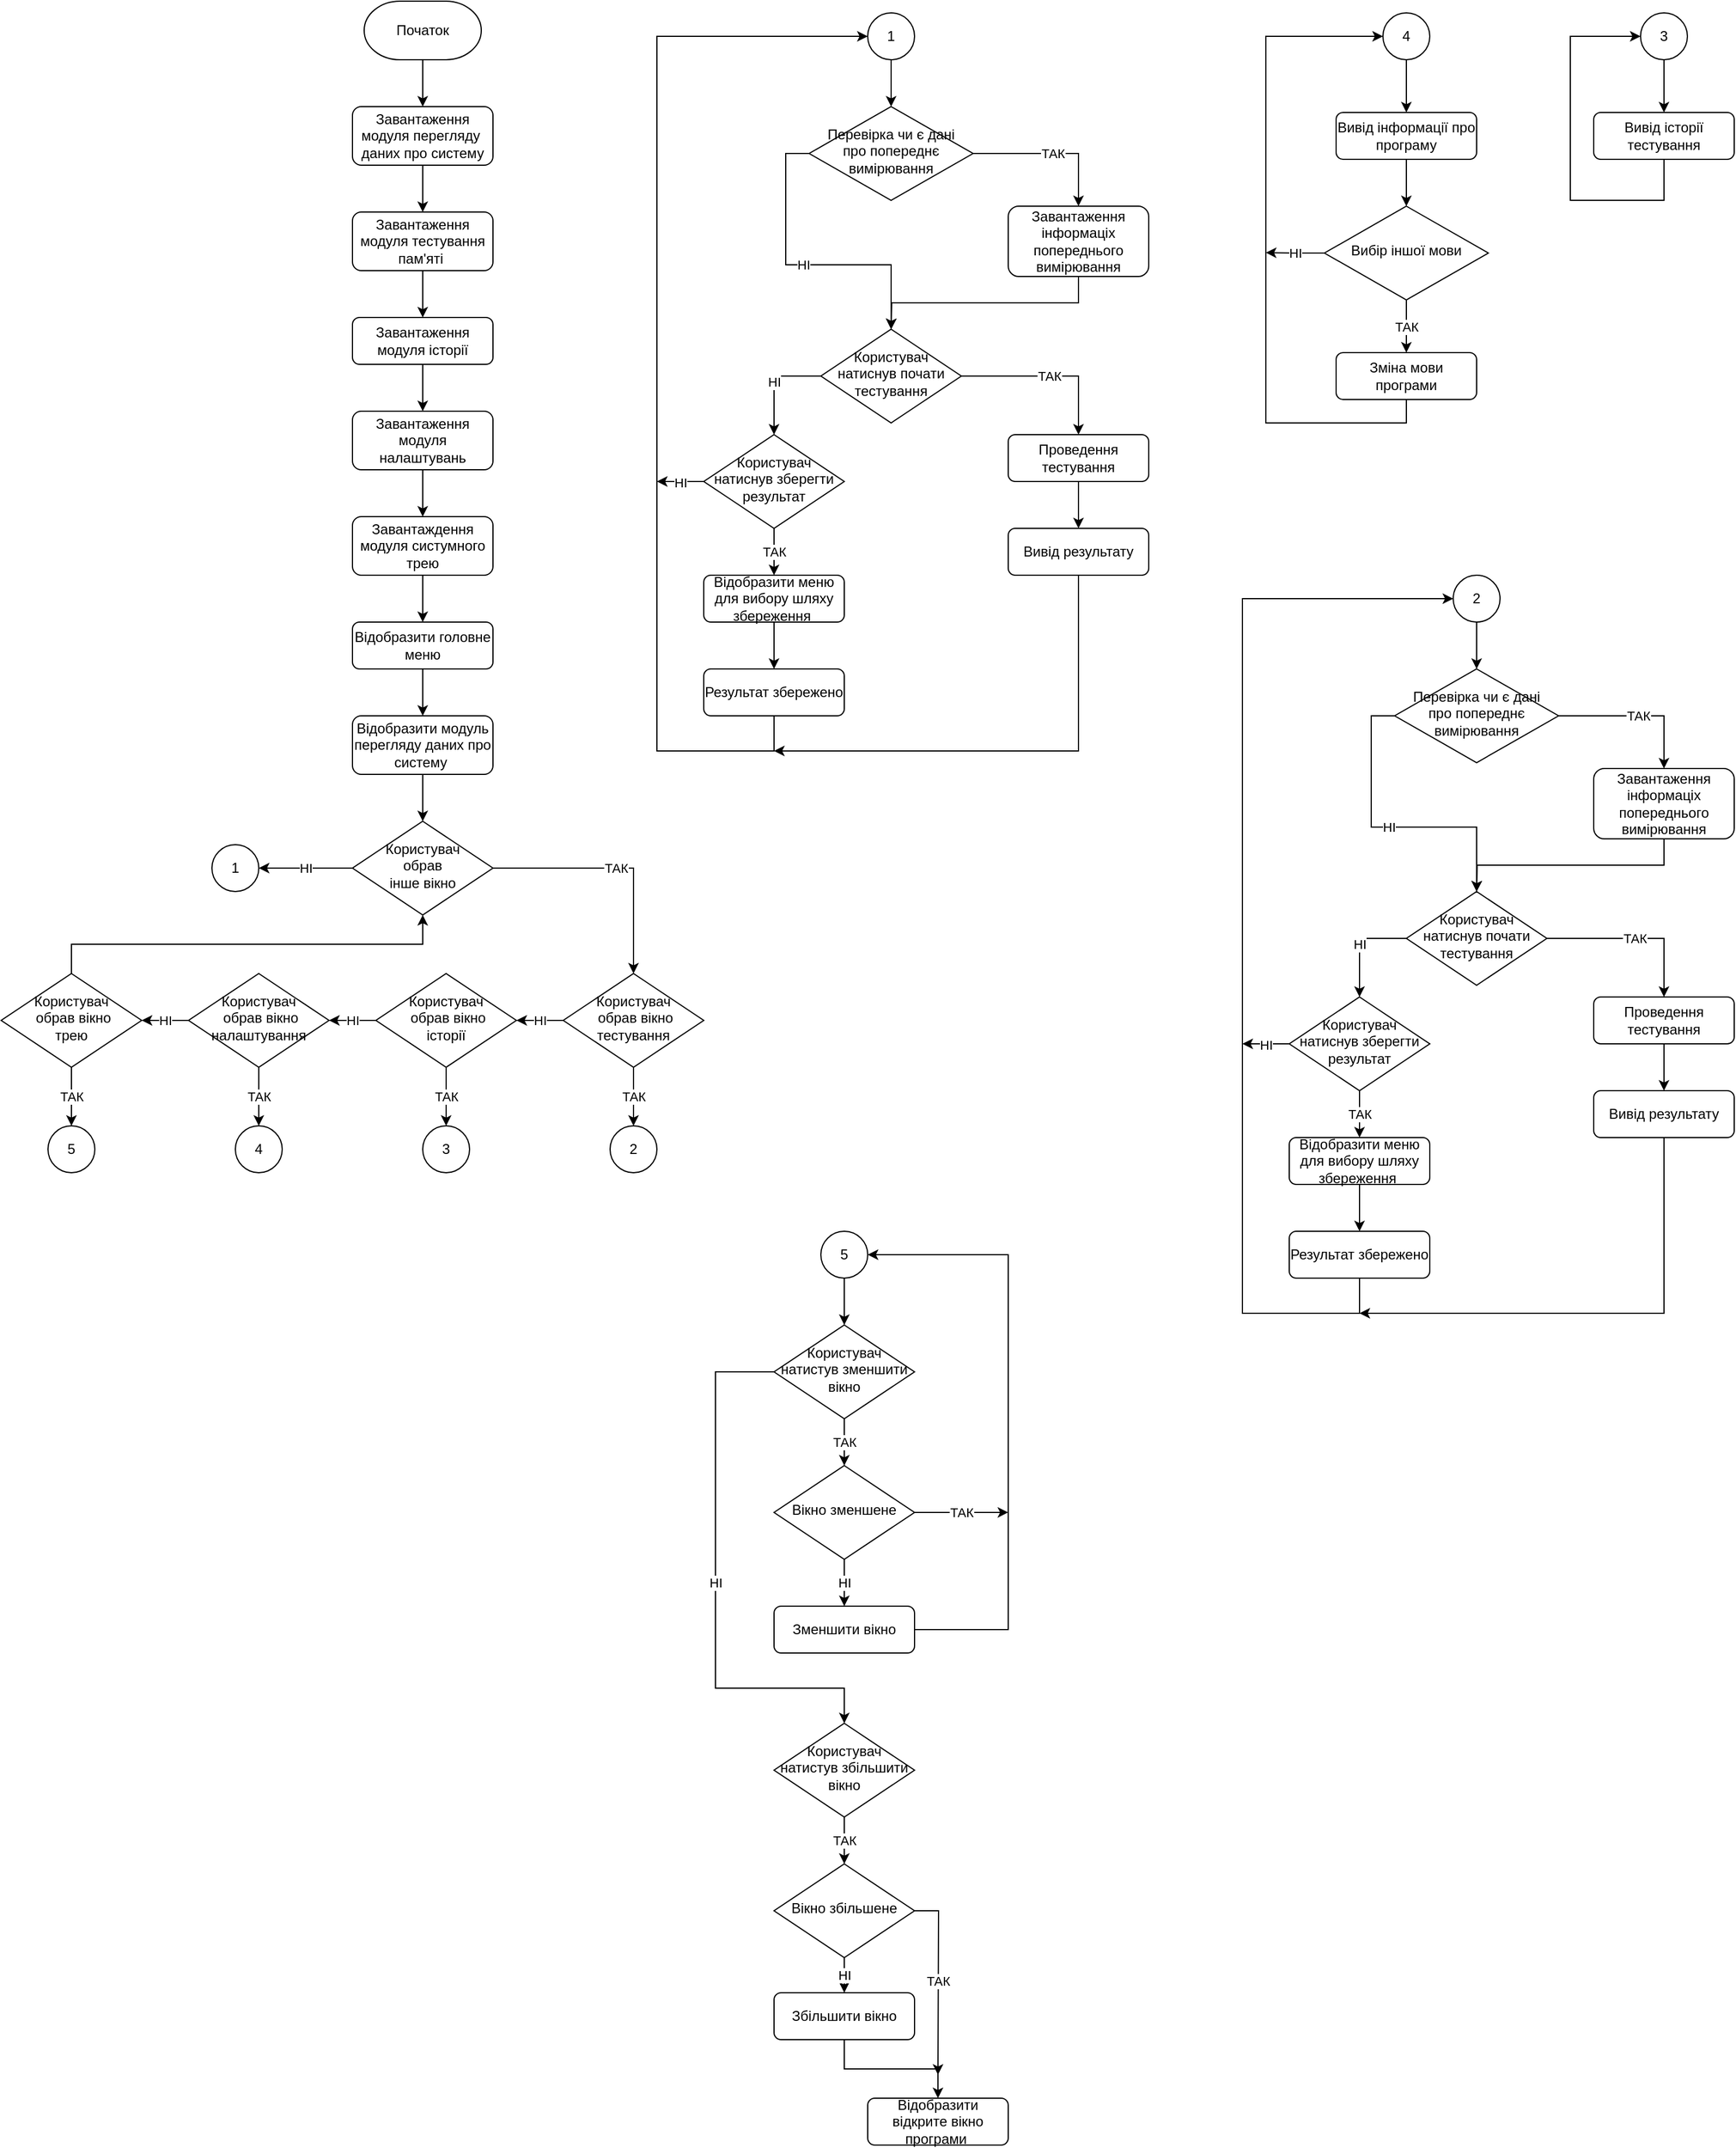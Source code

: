 <mxfile version="17.2.4" type="device"><diagram id="C5RBs43oDa-KdzZeNtuy" name="Page-1"><mxGraphModel dx="1391" dy="973" grid="1" gridSize="10" guides="1" tooltips="1" connect="1" arrows="1" fold="1" page="1" pageScale="1" pageWidth="827" pageHeight="1169" math="0" shadow="0"><root><mxCell id="WIyWlLk6GJQsqaUBKTNV-0"/><mxCell id="WIyWlLk6GJQsqaUBKTNV-1" parent="WIyWlLk6GJQsqaUBKTNV-0"/><mxCell id="VIdxXRDkLtIG7zZZZEIz-31" style="edgeStyle=orthogonalEdgeStyle;rounded=0;orthogonalLoop=1;jettySize=auto;html=1;exitX=0.5;exitY=1;exitDx=0;exitDy=0;exitPerimeter=0;entryX=0.5;entryY=0;entryDx=0;entryDy=0;" edge="1" parent="WIyWlLk6GJQsqaUBKTNV-1" source="VIdxXRDkLtIG7zZZZEIz-3" target="VIdxXRDkLtIG7zZZZEIz-4"><mxGeometry relative="1" as="geometry"/></mxCell><mxCell id="VIdxXRDkLtIG7zZZZEIz-3" value="Початок" style="strokeWidth=1;html=1;shape=mxgraph.flowchart.terminator;whiteSpace=wrap;" vertex="1" parent="WIyWlLk6GJQsqaUBKTNV-1"><mxGeometry x="330" y="70" width="100" height="50" as="geometry"/></mxCell><mxCell id="VIdxXRDkLtIG7zZZZEIz-32" style="edgeStyle=orthogonalEdgeStyle;rounded=0;orthogonalLoop=1;jettySize=auto;html=1;exitX=0.5;exitY=1;exitDx=0;exitDy=0;entryX=0.5;entryY=0;entryDx=0;entryDy=0;" edge="1" parent="WIyWlLk6GJQsqaUBKTNV-1" source="VIdxXRDkLtIG7zZZZEIz-4" target="VIdxXRDkLtIG7zZZZEIz-6"><mxGeometry relative="1" as="geometry"/></mxCell><mxCell id="VIdxXRDkLtIG7zZZZEIz-4" value="Завантаження модуля перегляду&amp;nbsp; даних про систему" style="rounded=1;whiteSpace=wrap;html=1;fontSize=12;glass=0;strokeWidth=1;shadow=0;" vertex="1" parent="WIyWlLk6GJQsqaUBKTNV-1"><mxGeometry x="320" y="160" width="120" height="50" as="geometry"/></mxCell><mxCell id="VIdxXRDkLtIG7zZZZEIz-33" style="edgeStyle=orthogonalEdgeStyle;rounded=0;orthogonalLoop=1;jettySize=auto;html=1;exitX=0.5;exitY=1;exitDx=0;exitDy=0;entryX=0.5;entryY=0;entryDx=0;entryDy=0;" edge="1" parent="WIyWlLk6GJQsqaUBKTNV-1" source="VIdxXRDkLtIG7zZZZEIz-6" target="VIdxXRDkLtIG7zZZZEIz-7"><mxGeometry relative="1" as="geometry"/></mxCell><mxCell id="VIdxXRDkLtIG7zZZZEIz-6" value="Завантаження модуля тестування пам'яті&amp;nbsp;" style="rounded=1;whiteSpace=wrap;html=1;fontSize=12;glass=0;strokeWidth=1;shadow=0;" vertex="1" parent="WIyWlLk6GJQsqaUBKTNV-1"><mxGeometry x="320" y="250" width="120" height="50" as="geometry"/></mxCell><mxCell id="VIdxXRDkLtIG7zZZZEIz-34" style="edgeStyle=orthogonalEdgeStyle;rounded=0;orthogonalLoop=1;jettySize=auto;html=1;exitX=0.5;exitY=1;exitDx=0;exitDy=0;entryX=0.5;entryY=0;entryDx=0;entryDy=0;" edge="1" parent="WIyWlLk6GJQsqaUBKTNV-1" source="VIdxXRDkLtIG7zZZZEIz-7" target="VIdxXRDkLtIG7zZZZEIz-8"><mxGeometry relative="1" as="geometry"/></mxCell><mxCell id="VIdxXRDkLtIG7zZZZEIz-7" value="Завантаження модуля історії" style="rounded=1;whiteSpace=wrap;html=1;fontSize=12;glass=0;strokeWidth=1;shadow=0;" vertex="1" parent="WIyWlLk6GJQsqaUBKTNV-1"><mxGeometry x="320" y="340" width="120" height="40" as="geometry"/></mxCell><mxCell id="VIdxXRDkLtIG7zZZZEIz-35" style="edgeStyle=orthogonalEdgeStyle;rounded=0;orthogonalLoop=1;jettySize=auto;html=1;exitX=0.5;exitY=1;exitDx=0;exitDy=0;entryX=0.5;entryY=0;entryDx=0;entryDy=0;" edge="1" parent="WIyWlLk6GJQsqaUBKTNV-1" source="VIdxXRDkLtIG7zZZZEIz-8" target="VIdxXRDkLtIG7zZZZEIz-9"><mxGeometry relative="1" as="geometry"/></mxCell><mxCell id="VIdxXRDkLtIG7zZZZEIz-8" value="Завантаження модуля налаштувань" style="rounded=1;whiteSpace=wrap;html=1;fontSize=12;glass=0;strokeWidth=1;shadow=0;" vertex="1" parent="WIyWlLk6GJQsqaUBKTNV-1"><mxGeometry x="320" y="420" width="120" height="50" as="geometry"/></mxCell><mxCell id="VIdxXRDkLtIG7zZZZEIz-36" style="edgeStyle=orthogonalEdgeStyle;rounded=0;orthogonalLoop=1;jettySize=auto;html=1;exitX=0.5;exitY=1;exitDx=0;exitDy=0;entryX=0.5;entryY=0;entryDx=0;entryDy=0;" edge="1" parent="WIyWlLk6GJQsqaUBKTNV-1" source="VIdxXRDkLtIG7zZZZEIz-9" target="VIdxXRDkLtIG7zZZZEIz-11"><mxGeometry relative="1" as="geometry"/></mxCell><mxCell id="VIdxXRDkLtIG7zZZZEIz-9" value="Завантаждення модуля систумного трею" style="rounded=1;whiteSpace=wrap;html=1;fontSize=12;glass=0;strokeWidth=1;shadow=0;" vertex="1" parent="WIyWlLk6GJQsqaUBKTNV-1"><mxGeometry x="320" y="510" width="120" height="50" as="geometry"/></mxCell><mxCell id="VIdxXRDkLtIG7zZZZEIz-38" style="edgeStyle=orthogonalEdgeStyle;rounded=0;orthogonalLoop=1;jettySize=auto;html=1;exitX=0.5;exitY=1;exitDx=0;exitDy=0;entryX=0.5;entryY=0;entryDx=0;entryDy=0;" edge="1" parent="WIyWlLk6GJQsqaUBKTNV-1" source="VIdxXRDkLtIG7zZZZEIz-10" target="VIdxXRDkLtIG7zZZZEIz-12"><mxGeometry relative="1" as="geometry"/></mxCell><mxCell id="VIdxXRDkLtIG7zZZZEIz-10" value="Відобразити модуль перегляду даних про систему&amp;nbsp;" style="rounded=1;whiteSpace=wrap;html=1;fontSize=12;glass=0;strokeWidth=1;shadow=0;" vertex="1" parent="WIyWlLk6GJQsqaUBKTNV-1"><mxGeometry x="320" y="680" width="120" height="50" as="geometry"/></mxCell><mxCell id="VIdxXRDkLtIG7zZZZEIz-37" style="edgeStyle=orthogonalEdgeStyle;rounded=0;orthogonalLoop=1;jettySize=auto;html=1;exitX=0.5;exitY=1;exitDx=0;exitDy=0;entryX=0.5;entryY=0;entryDx=0;entryDy=0;" edge="1" parent="WIyWlLk6GJQsqaUBKTNV-1" source="VIdxXRDkLtIG7zZZZEIz-11" target="VIdxXRDkLtIG7zZZZEIz-10"><mxGeometry relative="1" as="geometry"/></mxCell><mxCell id="VIdxXRDkLtIG7zZZZEIz-11" value="Відобразити головне меню" style="rounded=1;whiteSpace=wrap;html=1;fontSize=12;glass=0;strokeWidth=1;shadow=0;" vertex="1" parent="WIyWlLk6GJQsqaUBKTNV-1"><mxGeometry x="320" y="600" width="120" height="40" as="geometry"/></mxCell><mxCell id="VIdxXRDkLtIG7zZZZEIz-15" value="НІ" style="edgeStyle=orthogonalEdgeStyle;rounded=0;orthogonalLoop=1;jettySize=auto;html=1;exitX=0;exitY=0.5;exitDx=0;exitDy=0;entryX=1;entryY=0.5;entryDx=0;entryDy=0;" edge="1" parent="WIyWlLk6GJQsqaUBKTNV-1" source="VIdxXRDkLtIG7zZZZEIz-12" target="VIdxXRDkLtIG7zZZZEIz-14"><mxGeometry relative="1" as="geometry"/></mxCell><mxCell id="VIdxXRDkLtIG7zZZZEIz-16" value="ТАК" style="edgeStyle=orthogonalEdgeStyle;rounded=0;orthogonalLoop=1;jettySize=auto;html=1;exitX=1;exitY=0.5;exitDx=0;exitDy=0;entryX=0.5;entryY=0;entryDx=0;entryDy=0;" edge="1" parent="WIyWlLk6GJQsqaUBKTNV-1" source="VIdxXRDkLtIG7zZZZEIz-12" target="VIdxXRDkLtIG7zZZZEIz-13"><mxGeometry relative="1" as="geometry"/></mxCell><mxCell id="VIdxXRDkLtIG7zZZZEIz-12" value="Користувач &lt;br&gt;обрав &lt;br&gt;інше вікно" style="rhombus;whiteSpace=wrap;html=1;shadow=0;fontFamily=Helvetica;fontSize=12;align=center;strokeWidth=1;spacing=6;spacingTop=-4;" vertex="1" parent="WIyWlLk6GJQsqaUBKTNV-1"><mxGeometry x="320" y="770" width="120" height="80" as="geometry"/></mxCell><mxCell id="VIdxXRDkLtIG7zZZZEIz-24" value="ТАК" style="edgeStyle=orthogonalEdgeStyle;rounded=0;orthogonalLoop=1;jettySize=auto;html=1;exitX=0.5;exitY=1;exitDx=0;exitDy=0;entryX=0.5;entryY=0;entryDx=0;entryDy=0;" edge="1" parent="WIyWlLk6GJQsqaUBKTNV-1" source="VIdxXRDkLtIG7zZZZEIz-13" target="VIdxXRDkLtIG7zZZZEIz-20"><mxGeometry relative="1" as="geometry"/></mxCell><mxCell id="VIdxXRDkLtIG7zZZZEIz-30" value="НІ" style="edgeStyle=orthogonalEdgeStyle;rounded=0;orthogonalLoop=1;jettySize=auto;html=1;exitX=0;exitY=0.5;exitDx=0;exitDy=0;entryX=1;entryY=0.5;entryDx=0;entryDy=0;" edge="1" parent="WIyWlLk6GJQsqaUBKTNV-1" source="VIdxXRDkLtIG7zZZZEIz-13" target="VIdxXRDkLtIG7zZZZEIz-17"><mxGeometry relative="1" as="geometry"/></mxCell><mxCell id="VIdxXRDkLtIG7zZZZEIz-13" value="Користувач&lt;br&gt;&amp;nbsp;обрав вікно&lt;br&gt;тестування" style="rhombus;whiteSpace=wrap;html=1;shadow=0;fontFamily=Helvetica;fontSize=12;align=center;strokeWidth=1;spacing=6;spacingTop=-4;" vertex="1" parent="WIyWlLk6GJQsqaUBKTNV-1"><mxGeometry x="500" y="900" width="120" height="80" as="geometry"/></mxCell><mxCell id="VIdxXRDkLtIG7zZZZEIz-14" value="1" style="ellipse;whiteSpace=wrap;html=1;aspect=fixed;strokeWidth=1;" vertex="1" parent="WIyWlLk6GJQsqaUBKTNV-1"><mxGeometry x="200" y="790" width="40" height="40" as="geometry"/></mxCell><mxCell id="VIdxXRDkLtIG7zZZZEIz-25" value="ТАК" style="edgeStyle=orthogonalEdgeStyle;rounded=0;orthogonalLoop=1;jettySize=auto;html=1;exitX=0.5;exitY=1;exitDx=0;exitDy=0;" edge="1" parent="WIyWlLk6GJQsqaUBKTNV-1" source="VIdxXRDkLtIG7zZZZEIz-17" target="VIdxXRDkLtIG7zZZZEIz-21"><mxGeometry relative="1" as="geometry"/></mxCell><mxCell id="VIdxXRDkLtIG7zZZZEIz-29" value="НІ" style="edgeStyle=orthogonalEdgeStyle;rounded=0;orthogonalLoop=1;jettySize=auto;html=1;exitX=0;exitY=0.5;exitDx=0;exitDy=0;entryX=1;entryY=0.5;entryDx=0;entryDy=0;" edge="1" parent="WIyWlLk6GJQsqaUBKTNV-1" source="VIdxXRDkLtIG7zZZZEIz-17" target="VIdxXRDkLtIG7zZZZEIz-19"><mxGeometry relative="1" as="geometry"/></mxCell><mxCell id="VIdxXRDkLtIG7zZZZEIz-17" value="Користувач&lt;br&gt;&amp;nbsp;обрав вікно&lt;br&gt;історії" style="rhombus;whiteSpace=wrap;html=1;shadow=0;fontFamily=Helvetica;fontSize=12;align=center;strokeWidth=1;spacing=6;spacingTop=-4;" vertex="1" parent="WIyWlLk6GJQsqaUBKTNV-1"><mxGeometry x="340" y="900" width="120" height="80" as="geometry"/></mxCell><mxCell id="VIdxXRDkLtIG7zZZZEIz-27" value="ТАК" style="edgeStyle=orthogonalEdgeStyle;rounded=0;orthogonalLoop=1;jettySize=auto;html=1;exitX=0.5;exitY=1;exitDx=0;exitDy=0;entryX=0.5;entryY=0;entryDx=0;entryDy=0;" edge="1" parent="WIyWlLk6GJQsqaUBKTNV-1" source="VIdxXRDkLtIG7zZZZEIz-18" target="VIdxXRDkLtIG7zZZZEIz-23"><mxGeometry relative="1" as="geometry"/></mxCell><mxCell id="VIdxXRDkLtIG7zZZZEIz-39" style="edgeStyle=orthogonalEdgeStyle;rounded=0;orthogonalLoop=1;jettySize=auto;html=1;exitX=0.5;exitY=0;exitDx=0;exitDy=0;entryX=0.5;entryY=1;entryDx=0;entryDy=0;" edge="1" parent="WIyWlLk6GJQsqaUBKTNV-1" source="VIdxXRDkLtIG7zZZZEIz-18" target="VIdxXRDkLtIG7zZZZEIz-12"><mxGeometry relative="1" as="geometry"/></mxCell><mxCell id="VIdxXRDkLtIG7zZZZEIz-18" value="Користувач&lt;br&gt;&amp;nbsp;обрав вікно&lt;br&gt;трею" style="rhombus;whiteSpace=wrap;html=1;shadow=0;fontFamily=Helvetica;fontSize=12;align=center;strokeWidth=1;spacing=6;spacingTop=-4;" vertex="1" parent="WIyWlLk6GJQsqaUBKTNV-1"><mxGeometry x="20" y="900" width="120" height="80" as="geometry"/></mxCell><mxCell id="VIdxXRDkLtIG7zZZZEIz-26" value="ТАК" style="edgeStyle=orthogonalEdgeStyle;rounded=0;orthogonalLoop=1;jettySize=auto;html=1;exitX=0.5;exitY=1;exitDx=0;exitDy=0;entryX=0.5;entryY=0;entryDx=0;entryDy=0;" edge="1" parent="WIyWlLk6GJQsqaUBKTNV-1" source="VIdxXRDkLtIG7zZZZEIz-19" target="VIdxXRDkLtIG7zZZZEIz-22"><mxGeometry relative="1" as="geometry"/></mxCell><mxCell id="VIdxXRDkLtIG7zZZZEIz-28" value="НІ" style="edgeStyle=orthogonalEdgeStyle;rounded=0;orthogonalLoop=1;jettySize=auto;html=1;exitX=0;exitY=0.5;exitDx=0;exitDy=0;entryX=1;entryY=0.5;entryDx=0;entryDy=0;" edge="1" parent="WIyWlLk6GJQsqaUBKTNV-1" source="VIdxXRDkLtIG7zZZZEIz-19" target="VIdxXRDkLtIG7zZZZEIz-18"><mxGeometry relative="1" as="geometry"/></mxCell><mxCell id="VIdxXRDkLtIG7zZZZEIz-19" value="Користувач&lt;br&gt;&amp;nbsp;обрав вікно&lt;br&gt;налаштування" style="rhombus;whiteSpace=wrap;html=1;shadow=0;fontFamily=Helvetica;fontSize=12;align=center;strokeWidth=1;spacing=6;spacingTop=-4;" vertex="1" parent="WIyWlLk6GJQsqaUBKTNV-1"><mxGeometry x="180" y="900" width="120" height="80" as="geometry"/></mxCell><mxCell id="VIdxXRDkLtIG7zZZZEIz-20" value="2" style="ellipse;whiteSpace=wrap;html=1;aspect=fixed;strokeWidth=1;" vertex="1" parent="WIyWlLk6GJQsqaUBKTNV-1"><mxGeometry x="540" y="1030" width="40" height="40" as="geometry"/></mxCell><mxCell id="VIdxXRDkLtIG7zZZZEIz-21" value="3" style="ellipse;whiteSpace=wrap;html=1;aspect=fixed;strokeWidth=1;" vertex="1" parent="WIyWlLk6GJQsqaUBKTNV-1"><mxGeometry x="380" y="1030" width="40" height="40" as="geometry"/></mxCell><mxCell id="VIdxXRDkLtIG7zZZZEIz-22" value="4" style="ellipse;whiteSpace=wrap;html=1;aspect=fixed;strokeWidth=1;" vertex="1" parent="WIyWlLk6GJQsqaUBKTNV-1"><mxGeometry x="220" y="1030" width="40" height="40" as="geometry"/></mxCell><mxCell id="VIdxXRDkLtIG7zZZZEIz-23" value="5" style="ellipse;whiteSpace=wrap;html=1;aspect=fixed;strokeWidth=1;" vertex="1" parent="WIyWlLk6GJQsqaUBKTNV-1"><mxGeometry x="60" y="1030" width="40" height="40" as="geometry"/></mxCell><mxCell id="VIdxXRDkLtIG7zZZZEIz-55" style="edgeStyle=orthogonalEdgeStyle;rounded=0;orthogonalLoop=1;jettySize=auto;html=1;exitX=0.5;exitY=1;exitDx=0;exitDy=0;entryX=0.5;entryY=0;entryDx=0;entryDy=0;" edge="1" parent="WIyWlLk6GJQsqaUBKTNV-1" source="VIdxXRDkLtIG7zZZZEIz-40" target="VIdxXRDkLtIG7zZZZEIz-41"><mxGeometry relative="1" as="geometry"/></mxCell><mxCell id="VIdxXRDkLtIG7zZZZEIz-40" value="1" style="ellipse;whiteSpace=wrap;html=1;aspect=fixed;strokeWidth=1;" vertex="1" parent="WIyWlLk6GJQsqaUBKTNV-1"><mxGeometry x="760" y="80" width="40" height="40" as="geometry"/></mxCell><mxCell id="VIdxXRDkLtIG7zZZZEIz-43" value="ТАК" style="edgeStyle=orthogonalEdgeStyle;rounded=0;orthogonalLoop=1;jettySize=auto;html=1;exitX=1;exitY=0.5;exitDx=0;exitDy=0;entryX=0.5;entryY=0;entryDx=0;entryDy=0;" edge="1" parent="WIyWlLk6GJQsqaUBKTNV-1" source="VIdxXRDkLtIG7zZZZEIz-41" target="VIdxXRDkLtIG7zZZZEIz-42"><mxGeometry relative="1" as="geometry"/></mxCell><mxCell id="VIdxXRDkLtIG7zZZZEIz-45" value="НІ" style="edgeStyle=orthogonalEdgeStyle;rounded=0;orthogonalLoop=1;jettySize=auto;html=1;exitX=0;exitY=0.5;exitDx=0;exitDy=0;entryX=0.5;entryY=0;entryDx=0;entryDy=0;" edge="1" parent="WIyWlLk6GJQsqaUBKTNV-1" source="VIdxXRDkLtIG7zZZZEIz-41" target="VIdxXRDkLtIG7zZZZEIz-44"><mxGeometry relative="1" as="geometry"/></mxCell><mxCell id="VIdxXRDkLtIG7zZZZEIz-41" value="Перевірка чи є дані про попереднє вимірювання" style="rhombus;whiteSpace=wrap;html=1;shadow=0;fontFamily=Helvetica;fontSize=12;align=center;strokeWidth=1;spacing=6;spacingTop=-4;" vertex="1" parent="WIyWlLk6GJQsqaUBKTNV-1"><mxGeometry x="710" y="160" width="140" height="80" as="geometry"/></mxCell><mxCell id="VIdxXRDkLtIG7zZZZEIz-47" style="edgeStyle=orthogonalEdgeStyle;rounded=0;orthogonalLoop=1;jettySize=auto;html=1;exitX=0.5;exitY=1;exitDx=0;exitDy=0;" edge="1" parent="WIyWlLk6GJQsqaUBKTNV-1" source="VIdxXRDkLtIG7zZZZEIz-42"><mxGeometry relative="1" as="geometry"><mxPoint x="780" y="350" as="targetPoint"/></mxGeometry></mxCell><mxCell id="VIdxXRDkLtIG7zZZZEIz-42" value="Завантаження інформаціх попереднього вимірювання" style="rounded=1;whiteSpace=wrap;html=1;fontSize=12;glass=0;strokeWidth=1;shadow=0;" vertex="1" parent="WIyWlLk6GJQsqaUBKTNV-1"><mxGeometry x="880" y="245" width="120" height="60" as="geometry"/></mxCell><mxCell id="VIdxXRDkLtIG7zZZZEIz-50" value="ТАК" style="edgeStyle=orthogonalEdgeStyle;rounded=0;orthogonalLoop=1;jettySize=auto;html=1;exitX=1;exitY=0.5;exitDx=0;exitDy=0;entryX=0.5;entryY=0;entryDx=0;entryDy=0;" edge="1" parent="WIyWlLk6GJQsqaUBKTNV-1" source="VIdxXRDkLtIG7zZZZEIz-44" target="VIdxXRDkLtIG7zZZZEIz-49"><mxGeometry relative="1" as="geometry"/></mxCell><mxCell id="VIdxXRDkLtIG7zZZZEIz-64" value="НІ" style="edgeStyle=orthogonalEdgeStyle;rounded=0;orthogonalLoop=1;jettySize=auto;html=1;exitX=0;exitY=0.5;exitDx=0;exitDy=0;entryX=0.5;entryY=0;entryDx=0;entryDy=0;" edge="1" parent="WIyWlLk6GJQsqaUBKTNV-1" source="VIdxXRDkLtIG7zZZZEIz-44" target="VIdxXRDkLtIG7zZZZEIz-53"><mxGeometry relative="1" as="geometry"/></mxCell><mxCell id="VIdxXRDkLtIG7zZZZEIz-44" value="Користувач натиснув почати тестування" style="rhombus;whiteSpace=wrap;html=1;shadow=0;fontFamily=Helvetica;fontSize=12;align=center;strokeWidth=1;spacing=6;spacingTop=-4;" vertex="1" parent="WIyWlLk6GJQsqaUBKTNV-1"><mxGeometry x="720" y="350" width="120" height="80" as="geometry"/></mxCell><mxCell id="VIdxXRDkLtIG7zZZZEIz-70" style="edgeStyle=orthogonalEdgeStyle;rounded=0;orthogonalLoop=1;jettySize=auto;html=1;exitX=0.5;exitY=1;exitDx=0;exitDy=0;entryX=0.5;entryY=0;entryDx=0;entryDy=0;" edge="1" parent="WIyWlLk6GJQsqaUBKTNV-1" source="VIdxXRDkLtIG7zZZZEIz-49" target="VIdxXRDkLtIG7zZZZEIz-65"><mxGeometry relative="1" as="geometry"/></mxCell><mxCell id="VIdxXRDkLtIG7zZZZEIz-49" value="Проведення тестування" style="rounded=1;whiteSpace=wrap;html=1;fontSize=12;glass=0;strokeWidth=1;shadow=0;" vertex="1" parent="WIyWlLk6GJQsqaUBKTNV-1"><mxGeometry x="880" y="440" width="120" height="40" as="geometry"/></mxCell><mxCell id="VIdxXRDkLtIG7zZZZEIz-57" value="ТАК" style="edgeStyle=orthogonalEdgeStyle;rounded=0;orthogonalLoop=1;jettySize=auto;html=1;exitX=0.5;exitY=1;exitDx=0;exitDy=0;entryX=0.5;entryY=0;entryDx=0;entryDy=0;" edge="1" parent="WIyWlLk6GJQsqaUBKTNV-1" source="VIdxXRDkLtIG7zZZZEIz-53" target="VIdxXRDkLtIG7zZZZEIz-56"><mxGeometry relative="1" as="geometry"/></mxCell><mxCell id="VIdxXRDkLtIG7zZZZEIz-63" value="НІ" style="edgeStyle=orthogonalEdgeStyle;rounded=0;orthogonalLoop=1;jettySize=auto;html=1;exitX=0;exitY=0.5;exitDx=0;exitDy=0;" edge="1" parent="WIyWlLk6GJQsqaUBKTNV-1" source="VIdxXRDkLtIG7zZZZEIz-53"><mxGeometry relative="1" as="geometry"><mxPoint x="580" y="480" as="targetPoint"/></mxGeometry></mxCell><mxCell id="VIdxXRDkLtIG7zZZZEIz-53" value="Користувач натиснув зберегти&lt;br&gt;результат" style="rhombus;whiteSpace=wrap;html=1;shadow=0;fontFamily=Helvetica;fontSize=12;align=center;strokeWidth=1;spacing=6;spacingTop=-4;" vertex="1" parent="WIyWlLk6GJQsqaUBKTNV-1"><mxGeometry x="620" y="440" width="120" height="80" as="geometry"/></mxCell><mxCell id="VIdxXRDkLtIG7zZZZEIz-60" style="edgeStyle=orthogonalEdgeStyle;rounded=0;orthogonalLoop=1;jettySize=auto;html=1;exitX=0.5;exitY=1;exitDx=0;exitDy=0;entryX=0.5;entryY=0;entryDx=0;entryDy=0;" edge="1" parent="WIyWlLk6GJQsqaUBKTNV-1" source="VIdxXRDkLtIG7zZZZEIz-56" target="VIdxXRDkLtIG7zZZZEIz-58"><mxGeometry relative="1" as="geometry"/></mxCell><mxCell id="VIdxXRDkLtIG7zZZZEIz-56" value="Відобразити меню для вибору шляху збереження&amp;nbsp;" style="rounded=1;whiteSpace=wrap;html=1;fontSize=12;glass=0;strokeWidth=1;shadow=0;" vertex="1" parent="WIyWlLk6GJQsqaUBKTNV-1"><mxGeometry x="620" y="560" width="120" height="40" as="geometry"/></mxCell><mxCell id="VIdxXRDkLtIG7zZZZEIz-61" style="edgeStyle=orthogonalEdgeStyle;rounded=0;orthogonalLoop=1;jettySize=auto;html=1;exitX=0.5;exitY=1;exitDx=0;exitDy=0;entryX=0;entryY=0.5;entryDx=0;entryDy=0;" edge="1" parent="WIyWlLk6GJQsqaUBKTNV-1" source="VIdxXRDkLtIG7zZZZEIz-58" target="VIdxXRDkLtIG7zZZZEIz-40"><mxGeometry relative="1" as="geometry"><Array as="points"><mxPoint x="680" y="710"/><mxPoint x="580" y="710"/><mxPoint x="580" y="100"/></Array></mxGeometry></mxCell><mxCell id="VIdxXRDkLtIG7zZZZEIz-58" value="Результат збережено" style="rounded=1;whiteSpace=wrap;html=1;fontSize=12;glass=0;strokeWidth=1;shadow=0;" vertex="1" parent="WIyWlLk6GJQsqaUBKTNV-1"><mxGeometry x="620" y="640" width="120" height="40" as="geometry"/></mxCell><mxCell id="VIdxXRDkLtIG7zZZZEIz-66" style="edgeStyle=orthogonalEdgeStyle;rounded=0;orthogonalLoop=1;jettySize=auto;html=1;exitX=0.5;exitY=1;exitDx=0;exitDy=0;" edge="1" parent="WIyWlLk6GJQsqaUBKTNV-1" source="VIdxXRDkLtIG7zZZZEIz-65"><mxGeometry relative="1" as="geometry"><mxPoint x="680" y="710" as="targetPoint"/><Array as="points"><mxPoint x="940" y="710"/><mxPoint x="680" y="710"/></Array></mxGeometry></mxCell><mxCell id="VIdxXRDkLtIG7zZZZEIz-65" value="Вивід результату" style="rounded=1;whiteSpace=wrap;html=1;fontSize=12;glass=0;strokeWidth=1;shadow=0;" vertex="1" parent="WIyWlLk6GJQsqaUBKTNV-1"><mxGeometry x="880" y="520" width="120" height="40" as="geometry"/></mxCell><mxCell id="VIdxXRDkLtIG7zZZZEIz-73" style="edgeStyle=orthogonalEdgeStyle;rounded=0;orthogonalLoop=1;jettySize=auto;html=1;exitX=0.5;exitY=1;exitDx=0;exitDy=0;entryX=0.5;entryY=0;entryDx=0;entryDy=0;" edge="1" parent="WIyWlLk6GJQsqaUBKTNV-1" source="VIdxXRDkLtIG7zZZZEIz-67" target="VIdxXRDkLtIG7zZZZEIz-71"><mxGeometry relative="1" as="geometry"><mxPoint x="1220" y="160" as="targetPoint"/></mxGeometry></mxCell><mxCell id="VIdxXRDkLtIG7zZZZEIz-67" value="4" style="ellipse;whiteSpace=wrap;html=1;aspect=fixed;strokeWidth=1;" vertex="1" parent="WIyWlLk6GJQsqaUBKTNV-1"><mxGeometry x="1200" y="80" width="40" height="40" as="geometry"/></mxCell><mxCell id="VIdxXRDkLtIG7zZZZEIz-75" style="edgeStyle=orthogonalEdgeStyle;rounded=0;orthogonalLoop=1;jettySize=auto;html=1;exitX=0.5;exitY=1;exitDx=0;exitDy=0;entryX=0.5;entryY=0;entryDx=0;entryDy=0;" edge="1" parent="WIyWlLk6GJQsqaUBKTNV-1" source="VIdxXRDkLtIG7zZZZEIz-71" target="VIdxXRDkLtIG7zZZZEIz-74"><mxGeometry relative="1" as="geometry"/></mxCell><mxCell id="VIdxXRDkLtIG7zZZZEIz-71" value="Вивід інформації про програму" style="rounded=1;whiteSpace=wrap;html=1;fontSize=12;glass=0;strokeWidth=1;shadow=0;" vertex="1" parent="WIyWlLk6GJQsqaUBKTNV-1"><mxGeometry x="1160" y="165" width="120" height="40" as="geometry"/></mxCell><mxCell id="VIdxXRDkLtIG7zZZZEIz-78" value="ТАК" style="edgeStyle=orthogonalEdgeStyle;rounded=0;orthogonalLoop=1;jettySize=auto;html=1;exitX=0.5;exitY=1;exitDx=0;exitDy=0;entryX=0.5;entryY=0;entryDx=0;entryDy=0;" edge="1" parent="WIyWlLk6GJQsqaUBKTNV-1" source="VIdxXRDkLtIG7zZZZEIz-74" target="VIdxXRDkLtIG7zZZZEIz-77"><mxGeometry relative="1" as="geometry"/></mxCell><mxCell id="VIdxXRDkLtIG7zZZZEIz-80" value="НІ" style="edgeStyle=orthogonalEdgeStyle;rounded=0;orthogonalLoop=1;jettySize=auto;html=1;exitX=0;exitY=0.5;exitDx=0;exitDy=0;" edge="1" parent="WIyWlLk6GJQsqaUBKTNV-1" source="VIdxXRDkLtIG7zZZZEIz-74"><mxGeometry relative="1" as="geometry"><mxPoint x="1100" y="284.647" as="targetPoint"/></mxGeometry></mxCell><mxCell id="VIdxXRDkLtIG7zZZZEIz-74" value="Вибір іншої мови" style="rhombus;whiteSpace=wrap;html=1;shadow=0;fontFamily=Helvetica;fontSize=12;align=center;strokeWidth=1;spacing=6;spacingTop=-4;" vertex="1" parent="WIyWlLk6GJQsqaUBKTNV-1"><mxGeometry x="1150" y="245" width="140" height="80" as="geometry"/></mxCell><mxCell id="VIdxXRDkLtIG7zZZZEIz-79" style="edgeStyle=orthogonalEdgeStyle;rounded=0;orthogonalLoop=1;jettySize=auto;html=1;exitX=0.5;exitY=1;exitDx=0;exitDy=0;entryX=0;entryY=0.5;entryDx=0;entryDy=0;" edge="1" parent="WIyWlLk6GJQsqaUBKTNV-1" source="VIdxXRDkLtIG7zZZZEIz-77" target="VIdxXRDkLtIG7zZZZEIz-67"><mxGeometry relative="1" as="geometry"><Array as="points"><mxPoint x="1220" y="430"/><mxPoint x="1100" y="430"/><mxPoint x="1100" y="100"/></Array></mxGeometry></mxCell><mxCell id="VIdxXRDkLtIG7zZZZEIz-77" value="Зміна мови програми" style="rounded=1;whiteSpace=wrap;html=1;fontSize=12;glass=0;strokeWidth=1;shadow=0;" vertex="1" parent="WIyWlLk6GJQsqaUBKTNV-1"><mxGeometry x="1160" y="370" width="120" height="40" as="geometry"/></mxCell><mxCell id="VIdxXRDkLtIG7zZZZEIz-82" style="edgeStyle=orthogonalEdgeStyle;rounded=0;orthogonalLoop=1;jettySize=auto;html=1;exitX=0.5;exitY=1;exitDx=0;exitDy=0;entryX=0.5;entryY=0;entryDx=0;entryDy=0;" edge="1" parent="WIyWlLk6GJQsqaUBKTNV-1" source="VIdxXRDkLtIG7zZZZEIz-83" target="VIdxXRDkLtIG7zZZZEIz-86"><mxGeometry relative="1" as="geometry"/></mxCell><mxCell id="VIdxXRDkLtIG7zZZZEIz-83" value="2" style="ellipse;whiteSpace=wrap;html=1;aspect=fixed;strokeWidth=1;" vertex="1" parent="WIyWlLk6GJQsqaUBKTNV-1"><mxGeometry x="1260" y="560" width="40" height="40" as="geometry"/></mxCell><mxCell id="VIdxXRDkLtIG7zZZZEIz-84" value="ТАК" style="edgeStyle=orthogonalEdgeStyle;rounded=0;orthogonalLoop=1;jettySize=auto;html=1;exitX=1;exitY=0.5;exitDx=0;exitDy=0;entryX=0.5;entryY=0;entryDx=0;entryDy=0;" edge="1" parent="WIyWlLk6GJQsqaUBKTNV-1" source="VIdxXRDkLtIG7zZZZEIz-86" target="VIdxXRDkLtIG7zZZZEIz-88"><mxGeometry relative="1" as="geometry"/></mxCell><mxCell id="VIdxXRDkLtIG7zZZZEIz-85" value="НІ" style="edgeStyle=orthogonalEdgeStyle;rounded=0;orthogonalLoop=1;jettySize=auto;html=1;exitX=0;exitY=0.5;exitDx=0;exitDy=0;entryX=0.5;entryY=0;entryDx=0;entryDy=0;" edge="1" parent="WIyWlLk6GJQsqaUBKTNV-1" source="VIdxXRDkLtIG7zZZZEIz-86" target="VIdxXRDkLtIG7zZZZEIz-91"><mxGeometry relative="1" as="geometry"/></mxCell><mxCell id="VIdxXRDkLtIG7zZZZEIz-86" value="Перевірка чи є дані про попереднє вимірювання" style="rhombus;whiteSpace=wrap;html=1;shadow=0;fontFamily=Helvetica;fontSize=12;align=center;strokeWidth=1;spacing=6;spacingTop=-4;" vertex="1" parent="WIyWlLk6GJQsqaUBKTNV-1"><mxGeometry x="1210" y="640" width="140" height="80" as="geometry"/></mxCell><mxCell id="VIdxXRDkLtIG7zZZZEIz-87" style="edgeStyle=orthogonalEdgeStyle;rounded=0;orthogonalLoop=1;jettySize=auto;html=1;exitX=0.5;exitY=1;exitDx=0;exitDy=0;" edge="1" parent="WIyWlLk6GJQsqaUBKTNV-1" source="VIdxXRDkLtIG7zZZZEIz-88"><mxGeometry relative="1" as="geometry"><mxPoint x="1280" y="830" as="targetPoint"/></mxGeometry></mxCell><mxCell id="VIdxXRDkLtIG7zZZZEIz-88" value="Завантаження інформаціх попереднього вимірювання" style="rounded=1;whiteSpace=wrap;html=1;fontSize=12;glass=0;strokeWidth=1;shadow=0;" vertex="1" parent="WIyWlLk6GJQsqaUBKTNV-1"><mxGeometry x="1380" y="725" width="120" height="60" as="geometry"/></mxCell><mxCell id="VIdxXRDkLtIG7zZZZEIz-89" value="ТАК" style="edgeStyle=orthogonalEdgeStyle;rounded=0;orthogonalLoop=1;jettySize=auto;html=1;exitX=1;exitY=0.5;exitDx=0;exitDy=0;entryX=0.5;entryY=0;entryDx=0;entryDy=0;" edge="1" parent="WIyWlLk6GJQsqaUBKTNV-1" source="VIdxXRDkLtIG7zZZZEIz-91" target="VIdxXRDkLtIG7zZZZEIz-93"><mxGeometry relative="1" as="geometry"/></mxCell><mxCell id="VIdxXRDkLtIG7zZZZEIz-90" value="НІ" style="edgeStyle=orthogonalEdgeStyle;rounded=0;orthogonalLoop=1;jettySize=auto;html=1;exitX=0;exitY=0.5;exitDx=0;exitDy=0;entryX=0.5;entryY=0;entryDx=0;entryDy=0;" edge="1" parent="WIyWlLk6GJQsqaUBKTNV-1" source="VIdxXRDkLtIG7zZZZEIz-91" target="VIdxXRDkLtIG7zZZZEIz-96"><mxGeometry relative="1" as="geometry"/></mxCell><mxCell id="VIdxXRDkLtIG7zZZZEIz-91" value="Користувач натиснув почати тестування" style="rhombus;whiteSpace=wrap;html=1;shadow=0;fontFamily=Helvetica;fontSize=12;align=center;strokeWidth=1;spacing=6;spacingTop=-4;" vertex="1" parent="WIyWlLk6GJQsqaUBKTNV-1"><mxGeometry x="1220" y="830" width="120" height="80" as="geometry"/></mxCell><mxCell id="VIdxXRDkLtIG7zZZZEIz-92" style="edgeStyle=orthogonalEdgeStyle;rounded=0;orthogonalLoop=1;jettySize=auto;html=1;exitX=0.5;exitY=1;exitDx=0;exitDy=0;entryX=0.5;entryY=0;entryDx=0;entryDy=0;" edge="1" parent="WIyWlLk6GJQsqaUBKTNV-1" source="VIdxXRDkLtIG7zZZZEIz-93" target="VIdxXRDkLtIG7zZZZEIz-102"><mxGeometry relative="1" as="geometry"/></mxCell><mxCell id="VIdxXRDkLtIG7zZZZEIz-93" value="Проведення тестування" style="rounded=1;whiteSpace=wrap;html=1;fontSize=12;glass=0;strokeWidth=1;shadow=0;" vertex="1" parent="WIyWlLk6GJQsqaUBKTNV-1"><mxGeometry x="1380" y="920" width="120" height="40" as="geometry"/></mxCell><mxCell id="VIdxXRDkLtIG7zZZZEIz-94" value="ТАК" style="edgeStyle=orthogonalEdgeStyle;rounded=0;orthogonalLoop=1;jettySize=auto;html=1;exitX=0.5;exitY=1;exitDx=0;exitDy=0;entryX=0.5;entryY=0;entryDx=0;entryDy=0;" edge="1" parent="WIyWlLk6GJQsqaUBKTNV-1" source="VIdxXRDkLtIG7zZZZEIz-96" target="VIdxXRDkLtIG7zZZZEIz-98"><mxGeometry relative="1" as="geometry"/></mxCell><mxCell id="VIdxXRDkLtIG7zZZZEIz-95" value="НІ" style="edgeStyle=orthogonalEdgeStyle;rounded=0;orthogonalLoop=1;jettySize=auto;html=1;exitX=0;exitY=0.5;exitDx=0;exitDy=0;" edge="1" parent="WIyWlLk6GJQsqaUBKTNV-1" source="VIdxXRDkLtIG7zZZZEIz-96"><mxGeometry relative="1" as="geometry"><mxPoint x="1080" y="960" as="targetPoint"/></mxGeometry></mxCell><mxCell id="VIdxXRDkLtIG7zZZZEIz-96" value="Користувач натиснув зберегти&lt;br&gt;результат" style="rhombus;whiteSpace=wrap;html=1;shadow=0;fontFamily=Helvetica;fontSize=12;align=center;strokeWidth=1;spacing=6;spacingTop=-4;" vertex="1" parent="WIyWlLk6GJQsqaUBKTNV-1"><mxGeometry x="1120" y="920" width="120" height="80" as="geometry"/></mxCell><mxCell id="VIdxXRDkLtIG7zZZZEIz-97" style="edgeStyle=orthogonalEdgeStyle;rounded=0;orthogonalLoop=1;jettySize=auto;html=1;exitX=0.5;exitY=1;exitDx=0;exitDy=0;entryX=0.5;entryY=0;entryDx=0;entryDy=0;" edge="1" parent="WIyWlLk6GJQsqaUBKTNV-1" source="VIdxXRDkLtIG7zZZZEIz-98" target="VIdxXRDkLtIG7zZZZEIz-100"><mxGeometry relative="1" as="geometry"/></mxCell><mxCell id="VIdxXRDkLtIG7zZZZEIz-98" value="Відобразити меню для вибору шляху збереження&amp;nbsp;" style="rounded=1;whiteSpace=wrap;html=1;fontSize=12;glass=0;strokeWidth=1;shadow=0;" vertex="1" parent="WIyWlLk6GJQsqaUBKTNV-1"><mxGeometry x="1120" y="1040" width="120" height="40" as="geometry"/></mxCell><mxCell id="VIdxXRDkLtIG7zZZZEIz-99" style="edgeStyle=orthogonalEdgeStyle;rounded=0;orthogonalLoop=1;jettySize=auto;html=1;exitX=0.5;exitY=1;exitDx=0;exitDy=0;entryX=0;entryY=0.5;entryDx=0;entryDy=0;" edge="1" parent="WIyWlLk6GJQsqaUBKTNV-1" source="VIdxXRDkLtIG7zZZZEIz-100" target="VIdxXRDkLtIG7zZZZEIz-83"><mxGeometry relative="1" as="geometry"><Array as="points"><mxPoint x="1180" y="1190"/><mxPoint x="1080" y="1190"/><mxPoint x="1080" y="580"/></Array></mxGeometry></mxCell><mxCell id="VIdxXRDkLtIG7zZZZEIz-100" value="Результат збережено" style="rounded=1;whiteSpace=wrap;html=1;fontSize=12;glass=0;strokeWidth=1;shadow=0;" vertex="1" parent="WIyWlLk6GJQsqaUBKTNV-1"><mxGeometry x="1120" y="1120" width="120" height="40" as="geometry"/></mxCell><mxCell id="VIdxXRDkLtIG7zZZZEIz-101" style="edgeStyle=orthogonalEdgeStyle;rounded=0;orthogonalLoop=1;jettySize=auto;html=1;exitX=0.5;exitY=1;exitDx=0;exitDy=0;" edge="1" parent="WIyWlLk6GJQsqaUBKTNV-1" source="VIdxXRDkLtIG7zZZZEIz-102"><mxGeometry relative="1" as="geometry"><mxPoint x="1180" y="1190" as="targetPoint"/><Array as="points"><mxPoint x="1440" y="1190"/><mxPoint x="1180" y="1190"/></Array></mxGeometry></mxCell><mxCell id="VIdxXRDkLtIG7zZZZEIz-102" value="Вивід результату" style="rounded=1;whiteSpace=wrap;html=1;fontSize=12;glass=0;strokeWidth=1;shadow=0;" vertex="1" parent="WIyWlLk6GJQsqaUBKTNV-1"><mxGeometry x="1380" y="1000" width="120" height="40" as="geometry"/></mxCell><mxCell id="VIdxXRDkLtIG7zZZZEIz-103" style="edgeStyle=orthogonalEdgeStyle;rounded=0;orthogonalLoop=1;jettySize=auto;html=1;exitX=0.5;exitY=1;exitDx=0;exitDy=0;entryX=0.5;entryY=0;entryDx=0;entryDy=0;" edge="1" parent="WIyWlLk6GJQsqaUBKTNV-1" source="VIdxXRDkLtIG7zZZZEIz-104" target="VIdxXRDkLtIG7zZZZEIz-106"><mxGeometry relative="1" as="geometry"><mxPoint x="1440" y="160" as="targetPoint"/></mxGeometry></mxCell><mxCell id="VIdxXRDkLtIG7zZZZEIz-104" value="3" style="ellipse;whiteSpace=wrap;html=1;aspect=fixed;strokeWidth=1;" vertex="1" parent="WIyWlLk6GJQsqaUBKTNV-1"><mxGeometry x="1420" y="80" width="40" height="40" as="geometry"/></mxCell><mxCell id="VIdxXRDkLtIG7zZZZEIz-105" style="edgeStyle=orthogonalEdgeStyle;rounded=0;orthogonalLoop=1;jettySize=auto;html=1;exitX=0.5;exitY=1;exitDx=0;exitDy=0;entryX=0;entryY=0.5;entryDx=0;entryDy=0;" edge="1" parent="WIyWlLk6GJQsqaUBKTNV-1" source="VIdxXRDkLtIG7zZZZEIz-106" target="VIdxXRDkLtIG7zZZZEIz-104"><mxGeometry relative="1" as="geometry"><mxPoint x="1440" y="245" as="targetPoint"/><Array as="points"><mxPoint x="1440" y="240"/><mxPoint x="1360" y="240"/><mxPoint x="1360" y="100"/></Array></mxGeometry></mxCell><mxCell id="VIdxXRDkLtIG7zZZZEIz-106" value="Вивід історії тестування" style="rounded=1;whiteSpace=wrap;html=1;fontSize=12;glass=0;strokeWidth=1;shadow=0;" vertex="1" parent="WIyWlLk6GJQsqaUBKTNV-1"><mxGeometry x="1380" y="165" width="120" height="40" as="geometry"/></mxCell><mxCell id="VIdxXRDkLtIG7zZZZEIz-223" style="edgeStyle=orthogonalEdgeStyle;rounded=0;orthogonalLoop=1;jettySize=auto;html=1;exitX=0.5;exitY=1;exitDx=0;exitDy=0;entryX=0.5;entryY=0;entryDx=0;entryDy=0;" edge="1" parent="WIyWlLk6GJQsqaUBKTNV-1" source="VIdxXRDkLtIG7zZZZEIz-221" target="VIdxXRDkLtIG7zZZZEIz-222"><mxGeometry relative="1" as="geometry"/></mxCell><mxCell id="VIdxXRDkLtIG7zZZZEIz-221" value="5" style="ellipse;whiteSpace=wrap;html=1;aspect=fixed;strokeWidth=1;" vertex="1" parent="WIyWlLk6GJQsqaUBKTNV-1"><mxGeometry x="720" y="1120" width="40" height="40" as="geometry"/></mxCell><mxCell id="VIdxXRDkLtIG7zZZZEIz-225" value="ТАК" style="edgeStyle=orthogonalEdgeStyle;rounded=0;orthogonalLoop=1;jettySize=auto;html=1;exitX=0.5;exitY=1;exitDx=0;exitDy=0;entryX=0.5;entryY=0;entryDx=0;entryDy=0;" edge="1" parent="WIyWlLk6GJQsqaUBKTNV-1" source="VIdxXRDkLtIG7zZZZEIz-222" target="VIdxXRDkLtIG7zZZZEIz-224"><mxGeometry relative="1" as="geometry"/></mxCell><mxCell id="VIdxXRDkLtIG7zZZZEIz-231" value="НІ" style="edgeStyle=orthogonalEdgeStyle;rounded=0;orthogonalLoop=1;jettySize=auto;html=1;exitX=0;exitY=0.5;exitDx=0;exitDy=0;entryX=0.5;entryY=0;entryDx=0;entryDy=0;" edge="1" parent="WIyWlLk6GJQsqaUBKTNV-1" source="VIdxXRDkLtIG7zZZZEIz-222" target="VIdxXRDkLtIG7zZZZEIz-230"><mxGeometry relative="1" as="geometry"><Array as="points"><mxPoint x="630" y="1240"/><mxPoint x="630" y="1510"/><mxPoint x="740" y="1510"/></Array></mxGeometry></mxCell><mxCell id="VIdxXRDkLtIG7zZZZEIz-222" value="Користувач &lt;br&gt;натистув зменшити вікно" style="rhombus;whiteSpace=wrap;html=1;shadow=0;fontFamily=Helvetica;fontSize=12;align=center;strokeWidth=1;spacing=6;spacingTop=-4;" vertex="1" parent="WIyWlLk6GJQsqaUBKTNV-1"><mxGeometry x="680" y="1200" width="120" height="80" as="geometry"/></mxCell><mxCell id="VIdxXRDkLtIG7zZZZEIz-229" value="НІ" style="edgeStyle=orthogonalEdgeStyle;rounded=0;orthogonalLoop=1;jettySize=auto;html=1;exitX=0.5;exitY=1;exitDx=0;exitDy=0;entryX=0.5;entryY=0;entryDx=0;entryDy=0;" edge="1" parent="WIyWlLk6GJQsqaUBKTNV-1" source="VIdxXRDkLtIG7zZZZEIz-224" target="VIdxXRDkLtIG7zZZZEIz-228"><mxGeometry relative="1" as="geometry"/></mxCell><mxCell id="VIdxXRDkLtIG7zZZZEIz-240" value="ТАК" style="edgeStyle=orthogonalEdgeStyle;rounded=0;orthogonalLoop=1;jettySize=auto;html=1;exitX=1;exitY=0.5;exitDx=0;exitDy=0;" edge="1" parent="WIyWlLk6GJQsqaUBKTNV-1" source="VIdxXRDkLtIG7zZZZEIz-224"><mxGeometry relative="1" as="geometry"><mxPoint x="880" y="1359.941" as="targetPoint"/></mxGeometry></mxCell><mxCell id="VIdxXRDkLtIG7zZZZEIz-224" value="Вікно зменшене" style="rhombus;whiteSpace=wrap;html=1;shadow=0;fontFamily=Helvetica;fontSize=12;align=center;strokeWidth=1;spacing=6;spacingTop=-4;" vertex="1" parent="WIyWlLk6GJQsqaUBKTNV-1"><mxGeometry x="680" y="1320" width="120" height="80" as="geometry"/></mxCell><mxCell id="VIdxXRDkLtIG7zZZZEIz-239" style="edgeStyle=orthogonalEdgeStyle;rounded=0;orthogonalLoop=1;jettySize=auto;html=1;exitX=1;exitY=0.5;exitDx=0;exitDy=0;entryX=1;entryY=0.5;entryDx=0;entryDy=0;" edge="1" parent="WIyWlLk6GJQsqaUBKTNV-1" source="VIdxXRDkLtIG7zZZZEIz-228" target="VIdxXRDkLtIG7zZZZEIz-221"><mxGeometry relative="1" as="geometry"><Array as="points"><mxPoint x="880" y="1460"/><mxPoint x="880" y="1140"/></Array></mxGeometry></mxCell><mxCell id="VIdxXRDkLtIG7zZZZEIz-228" value="Зменшити вікно" style="rounded=1;whiteSpace=wrap;html=1;fontSize=12;glass=0;strokeWidth=1;shadow=0;" vertex="1" parent="WIyWlLk6GJQsqaUBKTNV-1"><mxGeometry x="680" y="1440" width="120" height="40" as="geometry"/></mxCell><mxCell id="VIdxXRDkLtIG7zZZZEIz-233" value="ТАК" style="edgeStyle=orthogonalEdgeStyle;rounded=0;orthogonalLoop=1;jettySize=auto;html=1;exitX=0.5;exitY=1;exitDx=0;exitDy=0;entryX=0.5;entryY=0;entryDx=0;entryDy=0;" edge="1" parent="WIyWlLk6GJQsqaUBKTNV-1" source="VIdxXRDkLtIG7zZZZEIz-230" target="VIdxXRDkLtIG7zZZZEIz-232"><mxGeometry relative="1" as="geometry"/></mxCell><mxCell id="VIdxXRDkLtIG7zZZZEIz-230" value="Користувач&lt;br&gt;натистув збільшити вікно" style="rhombus;whiteSpace=wrap;html=1;shadow=0;fontFamily=Helvetica;fontSize=12;align=center;strokeWidth=1;spacing=6;spacingTop=-4;" vertex="1" parent="WIyWlLk6GJQsqaUBKTNV-1"><mxGeometry x="680" y="1540" width="120" height="80" as="geometry"/></mxCell><mxCell id="VIdxXRDkLtIG7zZZZEIz-235" value="НІ" style="edgeStyle=orthogonalEdgeStyle;rounded=0;orthogonalLoop=1;jettySize=auto;html=1;exitX=0.5;exitY=1;exitDx=0;exitDy=0;entryX=0.5;entryY=0;entryDx=0;entryDy=0;" edge="1" parent="WIyWlLk6GJQsqaUBKTNV-1" source="VIdxXRDkLtIG7zZZZEIz-232" target="VIdxXRDkLtIG7zZZZEIz-234"><mxGeometry relative="1" as="geometry"/></mxCell><mxCell id="VIdxXRDkLtIG7zZZZEIz-242" value="ТАК" style="edgeStyle=orthogonalEdgeStyle;rounded=0;orthogonalLoop=1;jettySize=auto;html=1;exitX=1;exitY=0.5;exitDx=0;exitDy=0;" edge="1" parent="WIyWlLk6GJQsqaUBKTNV-1" source="VIdxXRDkLtIG7zZZZEIz-232"><mxGeometry relative="1" as="geometry"><mxPoint x="820" y="1840" as="targetPoint"/></mxGeometry></mxCell><mxCell id="VIdxXRDkLtIG7zZZZEIz-232" value="Вікно збільшене" style="rhombus;whiteSpace=wrap;html=1;shadow=0;fontFamily=Helvetica;fontSize=12;align=center;strokeWidth=1;spacing=6;spacingTop=-4;" vertex="1" parent="WIyWlLk6GJQsqaUBKTNV-1"><mxGeometry x="680" y="1660" width="120" height="80" as="geometry"/></mxCell><mxCell id="VIdxXRDkLtIG7zZZZEIz-238" style="edgeStyle=orthogonalEdgeStyle;rounded=0;orthogonalLoop=1;jettySize=auto;html=1;exitX=0.5;exitY=1;exitDx=0;exitDy=0;entryX=0.5;entryY=0;entryDx=0;entryDy=0;" edge="1" parent="WIyWlLk6GJQsqaUBKTNV-1" source="VIdxXRDkLtIG7zZZZEIz-234" target="VIdxXRDkLtIG7zZZZEIz-237"><mxGeometry relative="1" as="geometry"/></mxCell><mxCell id="VIdxXRDkLtIG7zZZZEIz-234" value="Збільшити вікно" style="rounded=1;whiteSpace=wrap;html=1;fontSize=12;glass=0;strokeWidth=1;shadow=0;" vertex="1" parent="WIyWlLk6GJQsqaUBKTNV-1"><mxGeometry x="680" y="1770" width="120" height="40" as="geometry"/></mxCell><mxCell id="VIdxXRDkLtIG7zZZZEIz-237" value="Відобразити відкрите вікно програми&amp;nbsp;" style="rounded=1;whiteSpace=wrap;html=1;fontSize=12;glass=0;strokeWidth=1;shadow=0;" vertex="1" parent="WIyWlLk6GJQsqaUBKTNV-1"><mxGeometry x="760" y="1860" width="120" height="40" as="geometry"/></mxCell></root></mxGraphModel></diagram></mxfile>